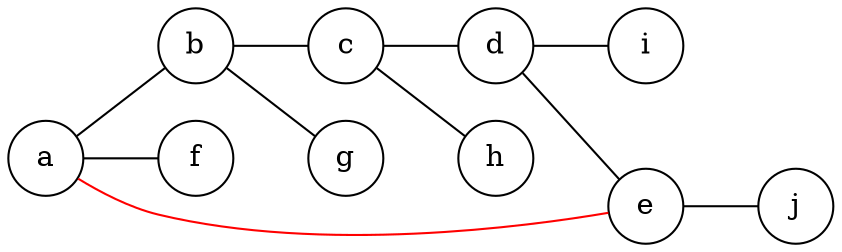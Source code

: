 graph
{
    node[shape=circle];
    rankdir=LR;
    a -- b -- c -- d -- e;
    e -- a[color="#ff0000"];
    a -- f;
    b -- g;
    c -- h;
    d -- i;
    e -- j;
}
